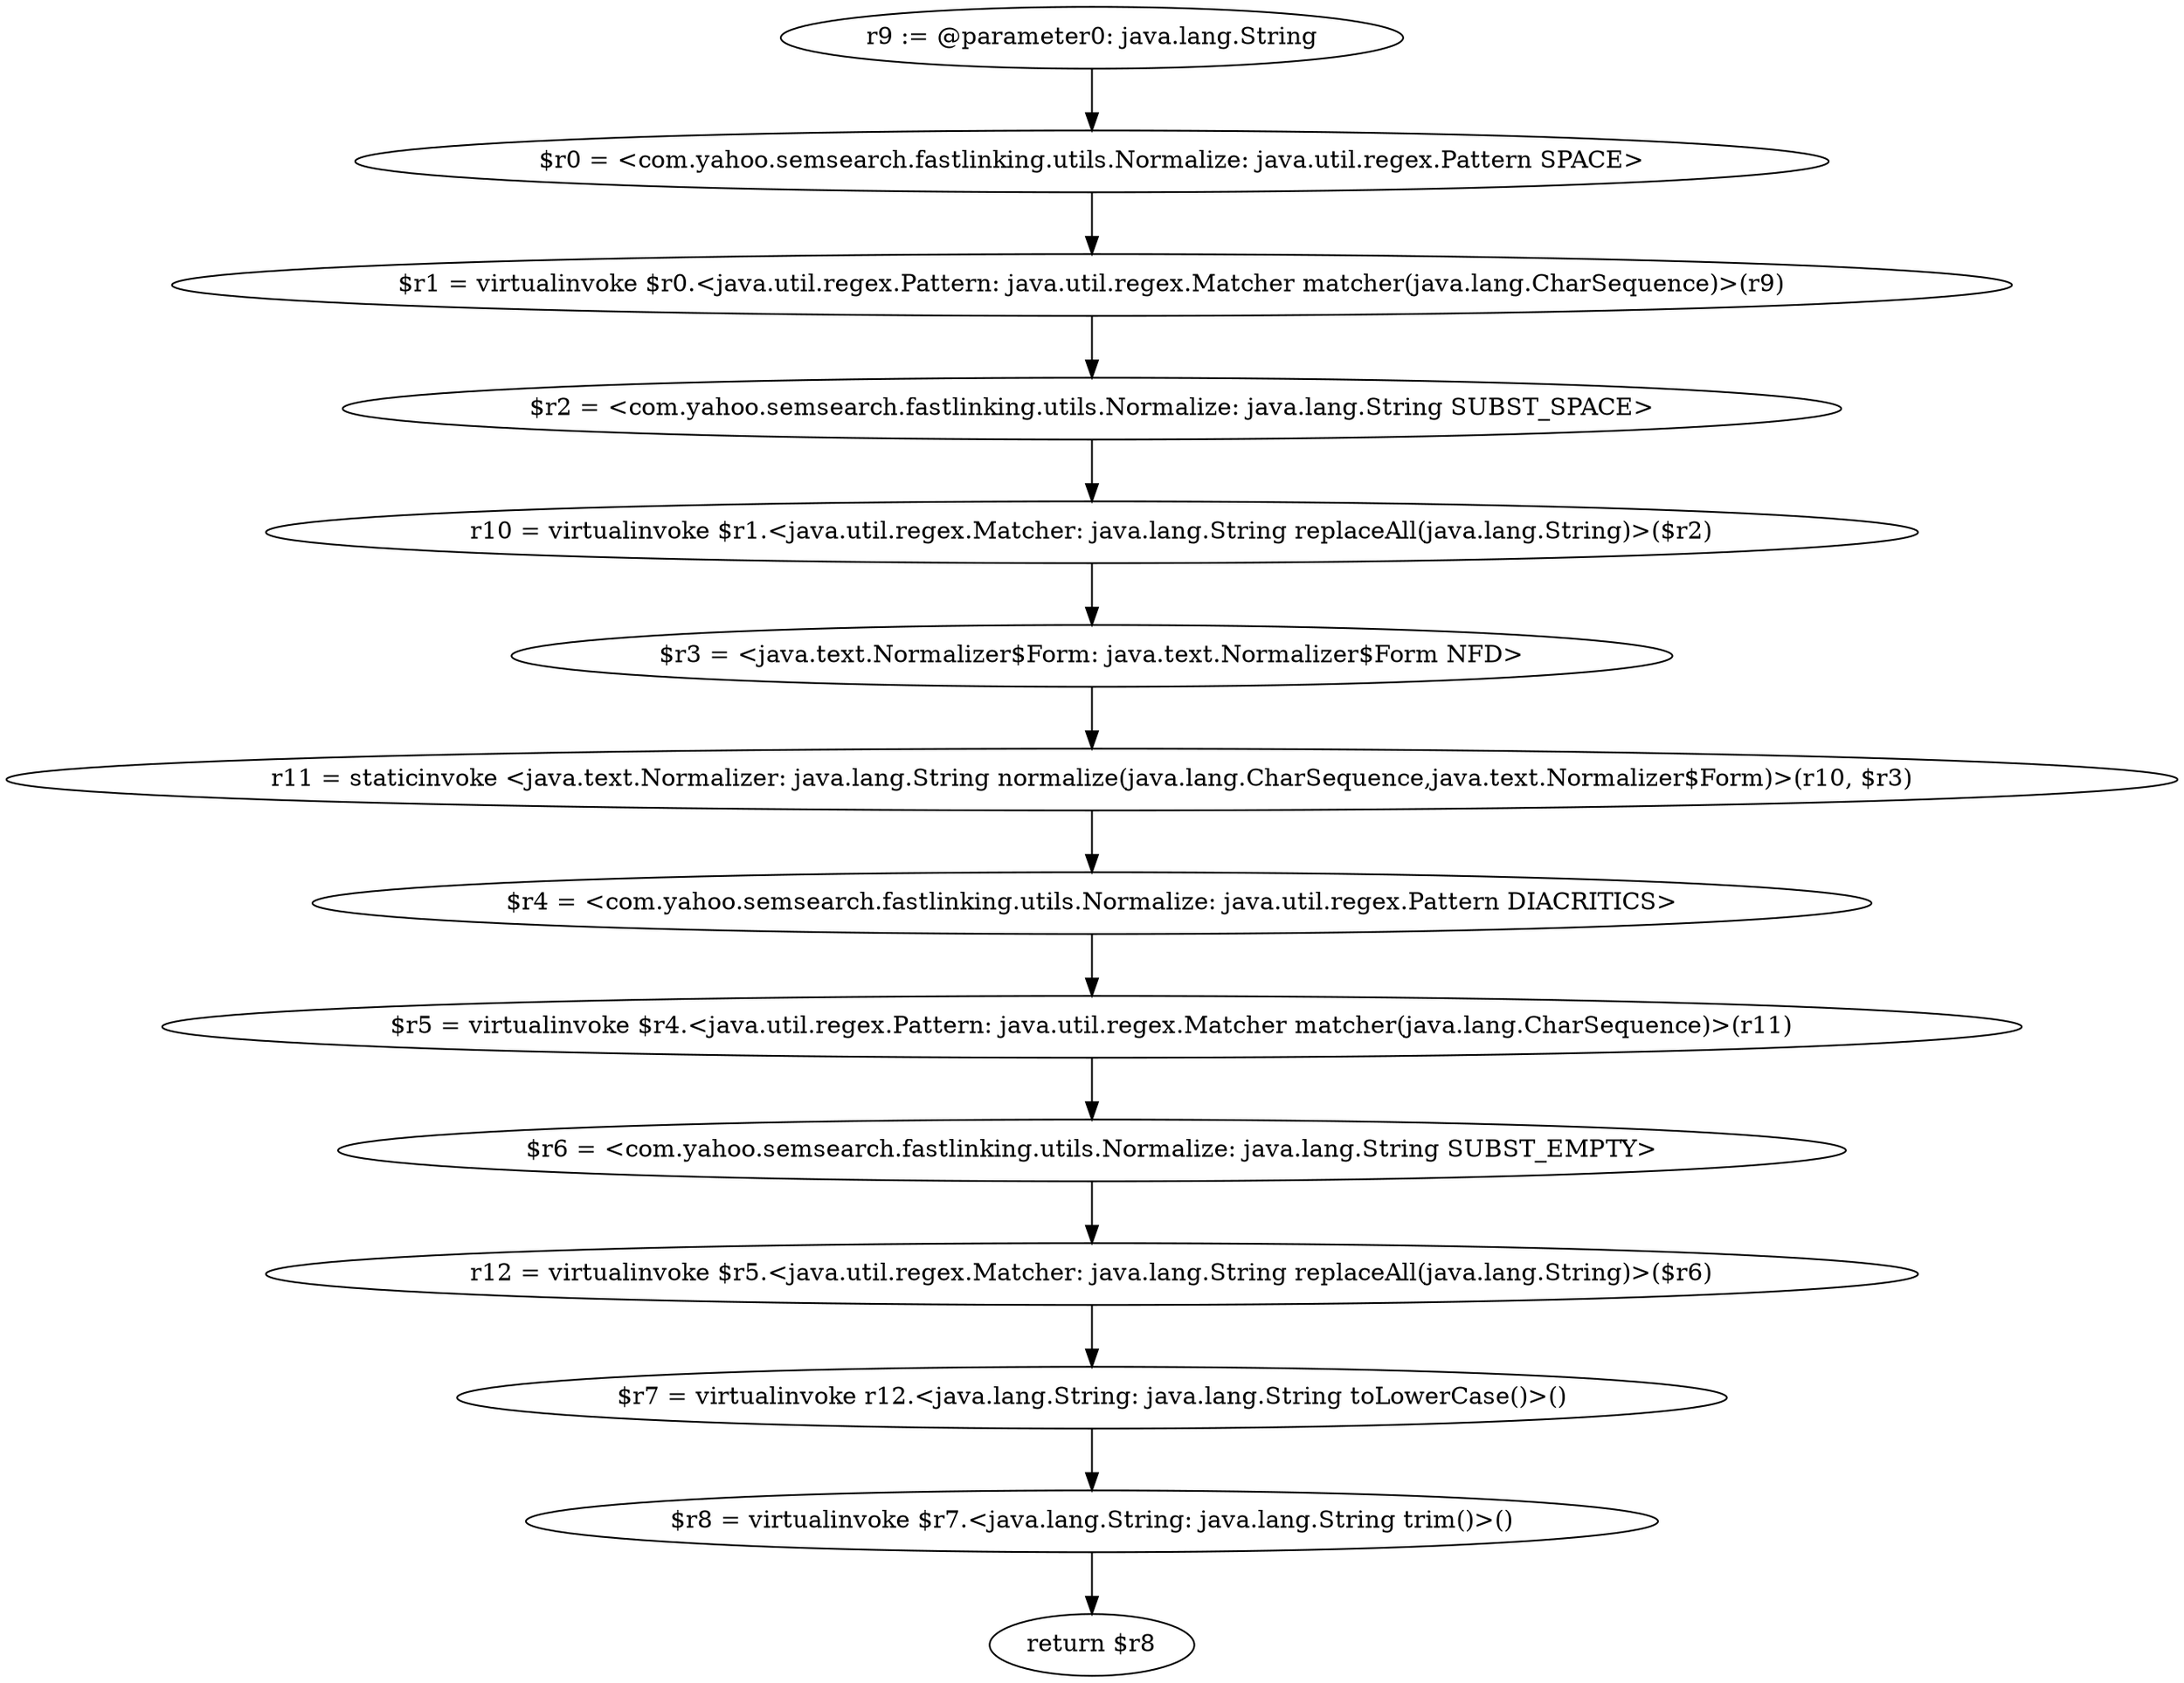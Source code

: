 digraph "unitGraph" {
    "r9 := @parameter0: java.lang.String"
    "$r0 = <com.yahoo.semsearch.fastlinking.utils.Normalize: java.util.regex.Pattern SPACE>"
    "$r1 = virtualinvoke $r0.<java.util.regex.Pattern: java.util.regex.Matcher matcher(java.lang.CharSequence)>(r9)"
    "$r2 = <com.yahoo.semsearch.fastlinking.utils.Normalize: java.lang.String SUBST_SPACE>"
    "r10 = virtualinvoke $r1.<java.util.regex.Matcher: java.lang.String replaceAll(java.lang.String)>($r2)"
    "$r3 = <java.text.Normalizer$Form: java.text.Normalizer$Form NFD>"
    "r11 = staticinvoke <java.text.Normalizer: java.lang.String normalize(java.lang.CharSequence,java.text.Normalizer$Form)>(r10, $r3)"
    "$r4 = <com.yahoo.semsearch.fastlinking.utils.Normalize: java.util.regex.Pattern DIACRITICS>"
    "$r5 = virtualinvoke $r4.<java.util.regex.Pattern: java.util.regex.Matcher matcher(java.lang.CharSequence)>(r11)"
    "$r6 = <com.yahoo.semsearch.fastlinking.utils.Normalize: java.lang.String SUBST_EMPTY>"
    "r12 = virtualinvoke $r5.<java.util.regex.Matcher: java.lang.String replaceAll(java.lang.String)>($r6)"
    "$r7 = virtualinvoke r12.<java.lang.String: java.lang.String toLowerCase()>()"
    "$r8 = virtualinvoke $r7.<java.lang.String: java.lang.String trim()>()"
    "return $r8"
    "r9 := @parameter0: java.lang.String"->"$r0 = <com.yahoo.semsearch.fastlinking.utils.Normalize: java.util.regex.Pattern SPACE>";
    "$r0 = <com.yahoo.semsearch.fastlinking.utils.Normalize: java.util.regex.Pattern SPACE>"->"$r1 = virtualinvoke $r0.<java.util.regex.Pattern: java.util.regex.Matcher matcher(java.lang.CharSequence)>(r9)";
    "$r1 = virtualinvoke $r0.<java.util.regex.Pattern: java.util.regex.Matcher matcher(java.lang.CharSequence)>(r9)"->"$r2 = <com.yahoo.semsearch.fastlinking.utils.Normalize: java.lang.String SUBST_SPACE>";
    "$r2 = <com.yahoo.semsearch.fastlinking.utils.Normalize: java.lang.String SUBST_SPACE>"->"r10 = virtualinvoke $r1.<java.util.regex.Matcher: java.lang.String replaceAll(java.lang.String)>($r2)";
    "r10 = virtualinvoke $r1.<java.util.regex.Matcher: java.lang.String replaceAll(java.lang.String)>($r2)"->"$r3 = <java.text.Normalizer$Form: java.text.Normalizer$Form NFD>";
    "$r3 = <java.text.Normalizer$Form: java.text.Normalizer$Form NFD>"->"r11 = staticinvoke <java.text.Normalizer: java.lang.String normalize(java.lang.CharSequence,java.text.Normalizer$Form)>(r10, $r3)";
    "r11 = staticinvoke <java.text.Normalizer: java.lang.String normalize(java.lang.CharSequence,java.text.Normalizer$Form)>(r10, $r3)"->"$r4 = <com.yahoo.semsearch.fastlinking.utils.Normalize: java.util.regex.Pattern DIACRITICS>";
    "$r4 = <com.yahoo.semsearch.fastlinking.utils.Normalize: java.util.regex.Pattern DIACRITICS>"->"$r5 = virtualinvoke $r4.<java.util.regex.Pattern: java.util.regex.Matcher matcher(java.lang.CharSequence)>(r11)";
    "$r5 = virtualinvoke $r4.<java.util.regex.Pattern: java.util.regex.Matcher matcher(java.lang.CharSequence)>(r11)"->"$r6 = <com.yahoo.semsearch.fastlinking.utils.Normalize: java.lang.String SUBST_EMPTY>";
    "$r6 = <com.yahoo.semsearch.fastlinking.utils.Normalize: java.lang.String SUBST_EMPTY>"->"r12 = virtualinvoke $r5.<java.util.regex.Matcher: java.lang.String replaceAll(java.lang.String)>($r6)";
    "r12 = virtualinvoke $r5.<java.util.regex.Matcher: java.lang.String replaceAll(java.lang.String)>($r6)"->"$r7 = virtualinvoke r12.<java.lang.String: java.lang.String toLowerCase()>()";
    "$r7 = virtualinvoke r12.<java.lang.String: java.lang.String toLowerCase()>()"->"$r8 = virtualinvoke $r7.<java.lang.String: java.lang.String trim()>()";
    "$r8 = virtualinvoke $r7.<java.lang.String: java.lang.String trim()>()"->"return $r8";
}
